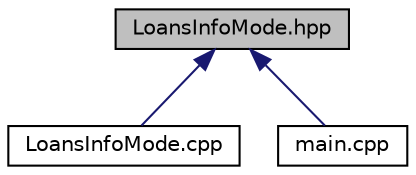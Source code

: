 digraph "LoansInfoMode.hpp"
{
 // LATEX_PDF_SIZE
  edge [fontname="Helvetica",fontsize="10",labelfontname="Helvetica",labelfontsize="10"];
  node [fontname="Helvetica",fontsize="10",shape=record];
  Node1 [label="LoansInfoMode.hpp",height=0.2,width=0.4,color="black", fillcolor="grey75", style="filled", fontcolor="black",tooltip="Modalidad de informacion general de prestamos."];
  Node1 -> Node2 [dir="back",color="midnightblue",fontsize="10",style="solid",fontname="Helvetica"];
  Node2 [label="LoansInfoMode.cpp",height=0.2,width=0.4,color="black", fillcolor="white", style="filled",URL="$_loans_info_mode_8cpp.html",tooltip="Definicion de las funciones del modo de informacion de prestamos."];
  Node1 -> Node3 [dir="back",color="midnightblue",fontsize="10",style="solid",fontname="Helvetica"];
  Node3 [label="main.cpp",height=0.2,width=0.4,color="black", fillcolor="white", style="filled",URL="$main_8cpp.html",tooltip="Implementacion principal del sistema de gestion bancaria."];
}
